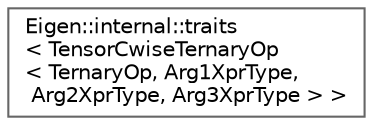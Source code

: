 digraph "类继承关系图"
{
 // LATEX_PDF_SIZE
  bgcolor="transparent";
  edge [fontname=Helvetica,fontsize=10,labelfontname=Helvetica,labelfontsize=10];
  node [fontname=Helvetica,fontsize=10,shape=box,height=0.2,width=0.4];
  rankdir="LR";
  Node0 [id="Node000000",label="Eigen::internal::traits\l\< TensorCwiseTernaryOp\l\< TernaryOp, Arg1XprType,\l Arg2XprType, Arg3XprType \> \>",height=0.2,width=0.4,color="grey40", fillcolor="white", style="filled",URL="$struct_eigen_1_1internal_1_1traits_3_01_tensor_cwise_ternary_op_3_01_ternary_op_00_01_arg1_xpr_tfaef9778449e83c93f69e5312efba568.html",tooltip=" "];
}

